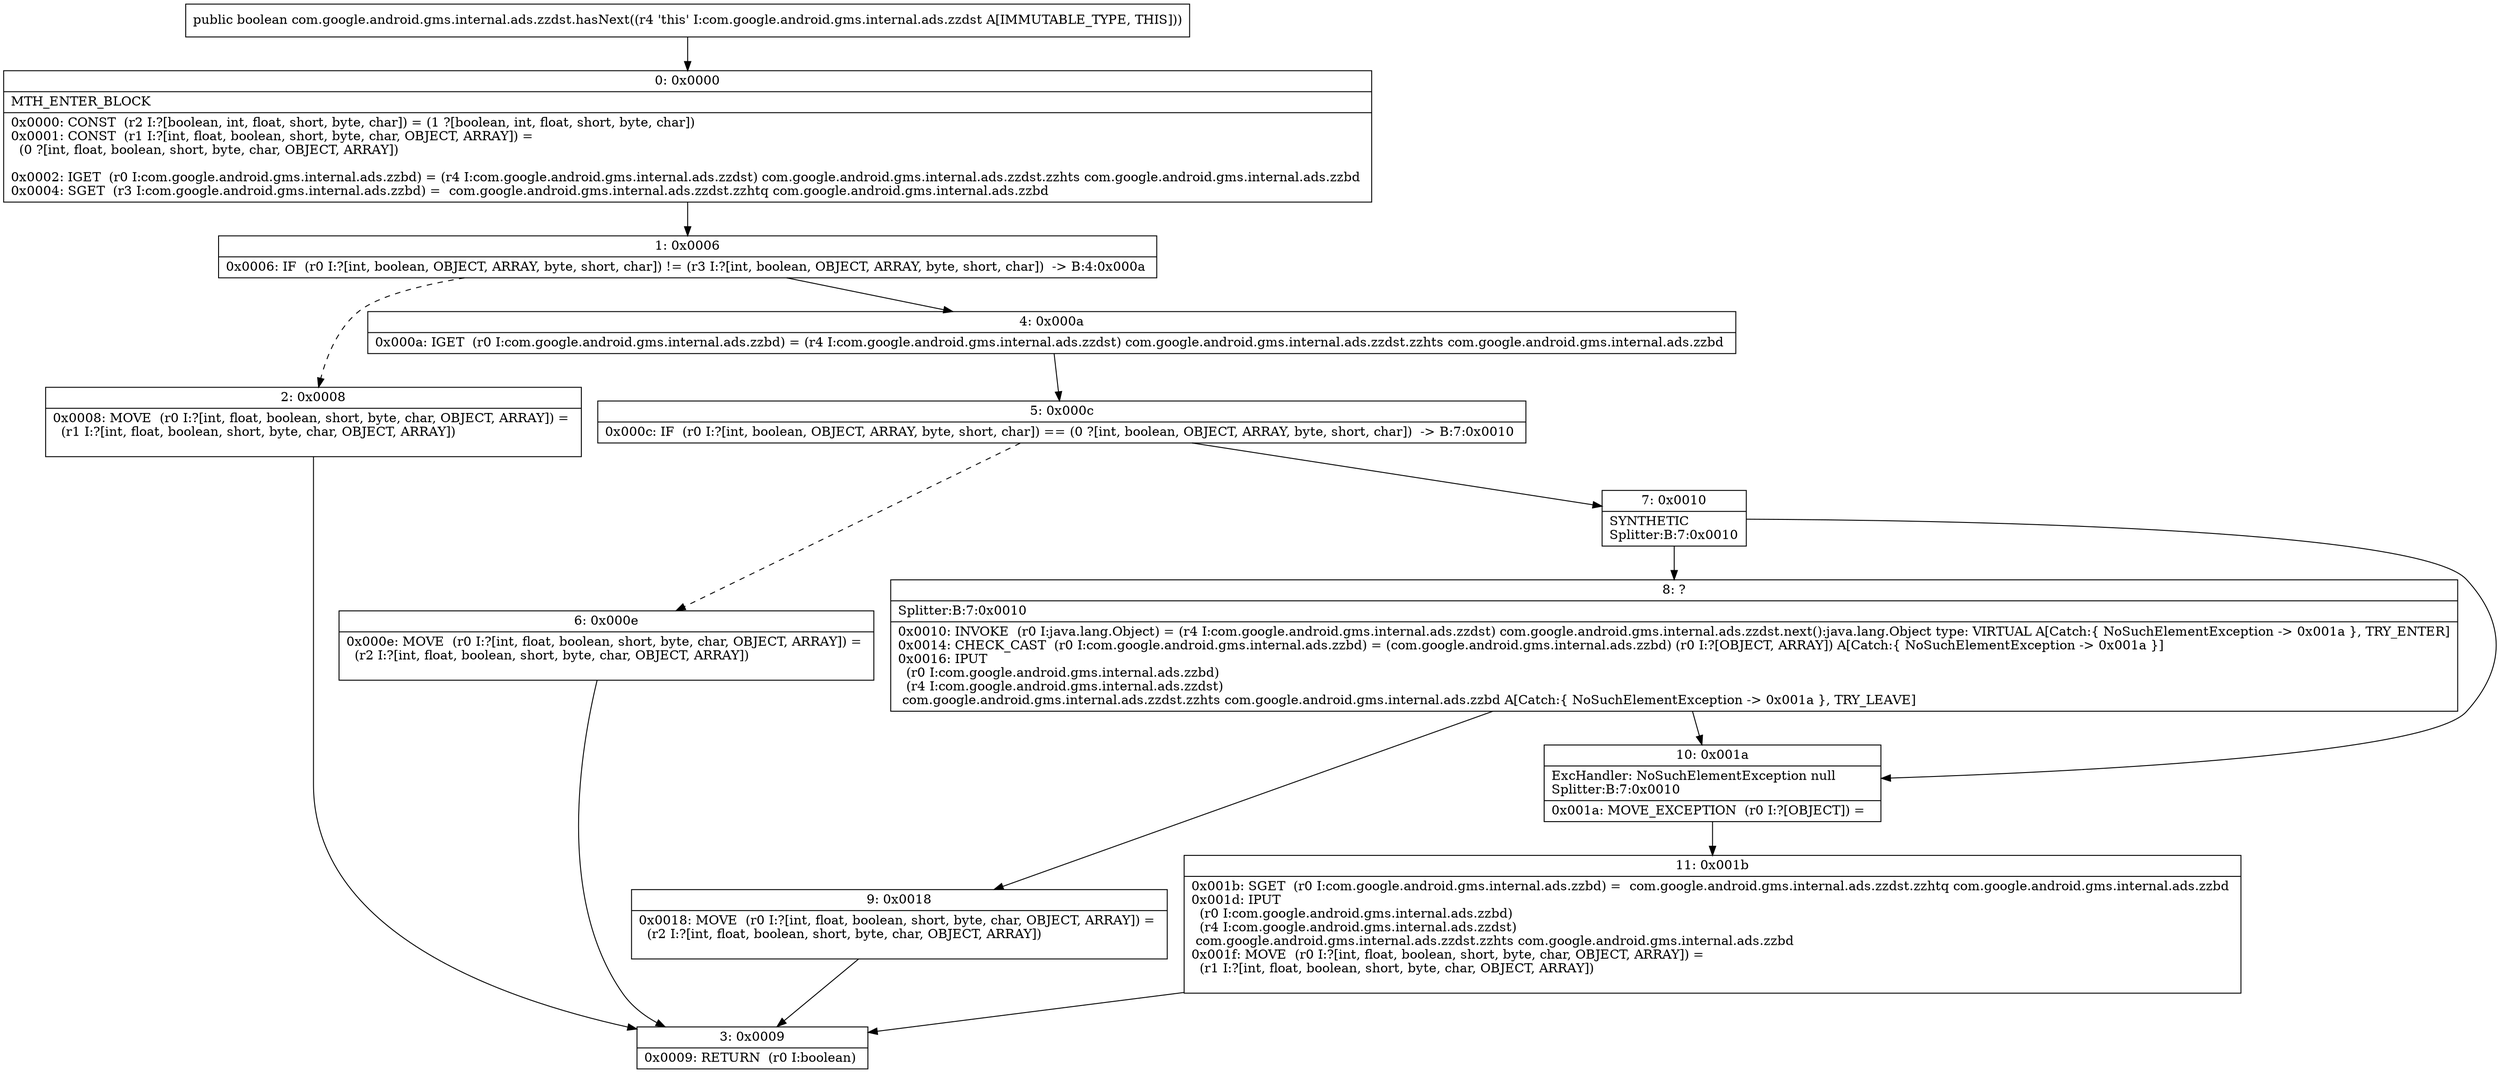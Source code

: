 digraph "CFG forcom.google.android.gms.internal.ads.zzdst.hasNext()Z" {
Node_0 [shape=record,label="{0\:\ 0x0000|MTH_ENTER_BLOCK\l|0x0000: CONST  (r2 I:?[boolean, int, float, short, byte, char]) = (1 ?[boolean, int, float, short, byte, char]) \l0x0001: CONST  (r1 I:?[int, float, boolean, short, byte, char, OBJECT, ARRAY]) = \l  (0 ?[int, float, boolean, short, byte, char, OBJECT, ARRAY])\l \l0x0002: IGET  (r0 I:com.google.android.gms.internal.ads.zzbd) = (r4 I:com.google.android.gms.internal.ads.zzdst) com.google.android.gms.internal.ads.zzdst.zzhts com.google.android.gms.internal.ads.zzbd \l0x0004: SGET  (r3 I:com.google.android.gms.internal.ads.zzbd) =  com.google.android.gms.internal.ads.zzdst.zzhtq com.google.android.gms.internal.ads.zzbd \l}"];
Node_1 [shape=record,label="{1\:\ 0x0006|0x0006: IF  (r0 I:?[int, boolean, OBJECT, ARRAY, byte, short, char]) != (r3 I:?[int, boolean, OBJECT, ARRAY, byte, short, char])  \-\> B:4:0x000a \l}"];
Node_2 [shape=record,label="{2\:\ 0x0008|0x0008: MOVE  (r0 I:?[int, float, boolean, short, byte, char, OBJECT, ARRAY]) = \l  (r1 I:?[int, float, boolean, short, byte, char, OBJECT, ARRAY])\l \l}"];
Node_3 [shape=record,label="{3\:\ 0x0009|0x0009: RETURN  (r0 I:boolean) \l}"];
Node_4 [shape=record,label="{4\:\ 0x000a|0x000a: IGET  (r0 I:com.google.android.gms.internal.ads.zzbd) = (r4 I:com.google.android.gms.internal.ads.zzdst) com.google.android.gms.internal.ads.zzdst.zzhts com.google.android.gms.internal.ads.zzbd \l}"];
Node_5 [shape=record,label="{5\:\ 0x000c|0x000c: IF  (r0 I:?[int, boolean, OBJECT, ARRAY, byte, short, char]) == (0 ?[int, boolean, OBJECT, ARRAY, byte, short, char])  \-\> B:7:0x0010 \l}"];
Node_6 [shape=record,label="{6\:\ 0x000e|0x000e: MOVE  (r0 I:?[int, float, boolean, short, byte, char, OBJECT, ARRAY]) = \l  (r2 I:?[int, float, boolean, short, byte, char, OBJECT, ARRAY])\l \l}"];
Node_7 [shape=record,label="{7\:\ 0x0010|SYNTHETIC\lSplitter:B:7:0x0010\l}"];
Node_8 [shape=record,label="{8\:\ ?|Splitter:B:7:0x0010\l|0x0010: INVOKE  (r0 I:java.lang.Object) = (r4 I:com.google.android.gms.internal.ads.zzdst) com.google.android.gms.internal.ads.zzdst.next():java.lang.Object type: VIRTUAL A[Catch:\{ NoSuchElementException \-\> 0x001a \}, TRY_ENTER]\l0x0014: CHECK_CAST  (r0 I:com.google.android.gms.internal.ads.zzbd) = (com.google.android.gms.internal.ads.zzbd) (r0 I:?[OBJECT, ARRAY]) A[Catch:\{ NoSuchElementException \-\> 0x001a \}]\l0x0016: IPUT  \l  (r0 I:com.google.android.gms.internal.ads.zzbd)\l  (r4 I:com.google.android.gms.internal.ads.zzdst)\l com.google.android.gms.internal.ads.zzdst.zzhts com.google.android.gms.internal.ads.zzbd A[Catch:\{ NoSuchElementException \-\> 0x001a \}, TRY_LEAVE]\l}"];
Node_9 [shape=record,label="{9\:\ 0x0018|0x0018: MOVE  (r0 I:?[int, float, boolean, short, byte, char, OBJECT, ARRAY]) = \l  (r2 I:?[int, float, boolean, short, byte, char, OBJECT, ARRAY])\l \l}"];
Node_10 [shape=record,label="{10\:\ 0x001a|ExcHandler: NoSuchElementException null\lSplitter:B:7:0x0010\l|0x001a: MOVE_EXCEPTION  (r0 I:?[OBJECT]) =  \l}"];
Node_11 [shape=record,label="{11\:\ 0x001b|0x001b: SGET  (r0 I:com.google.android.gms.internal.ads.zzbd) =  com.google.android.gms.internal.ads.zzdst.zzhtq com.google.android.gms.internal.ads.zzbd \l0x001d: IPUT  \l  (r0 I:com.google.android.gms.internal.ads.zzbd)\l  (r4 I:com.google.android.gms.internal.ads.zzdst)\l com.google.android.gms.internal.ads.zzdst.zzhts com.google.android.gms.internal.ads.zzbd \l0x001f: MOVE  (r0 I:?[int, float, boolean, short, byte, char, OBJECT, ARRAY]) = \l  (r1 I:?[int, float, boolean, short, byte, char, OBJECT, ARRAY])\l \l}"];
MethodNode[shape=record,label="{public boolean com.google.android.gms.internal.ads.zzdst.hasNext((r4 'this' I:com.google.android.gms.internal.ads.zzdst A[IMMUTABLE_TYPE, THIS])) }"];
MethodNode -> Node_0;
Node_0 -> Node_1;
Node_1 -> Node_2[style=dashed];
Node_1 -> Node_4;
Node_2 -> Node_3;
Node_4 -> Node_5;
Node_5 -> Node_6[style=dashed];
Node_5 -> Node_7;
Node_6 -> Node_3;
Node_7 -> Node_8;
Node_7 -> Node_10;
Node_8 -> Node_9;
Node_8 -> Node_10;
Node_9 -> Node_3;
Node_10 -> Node_11;
Node_11 -> Node_3;
}

